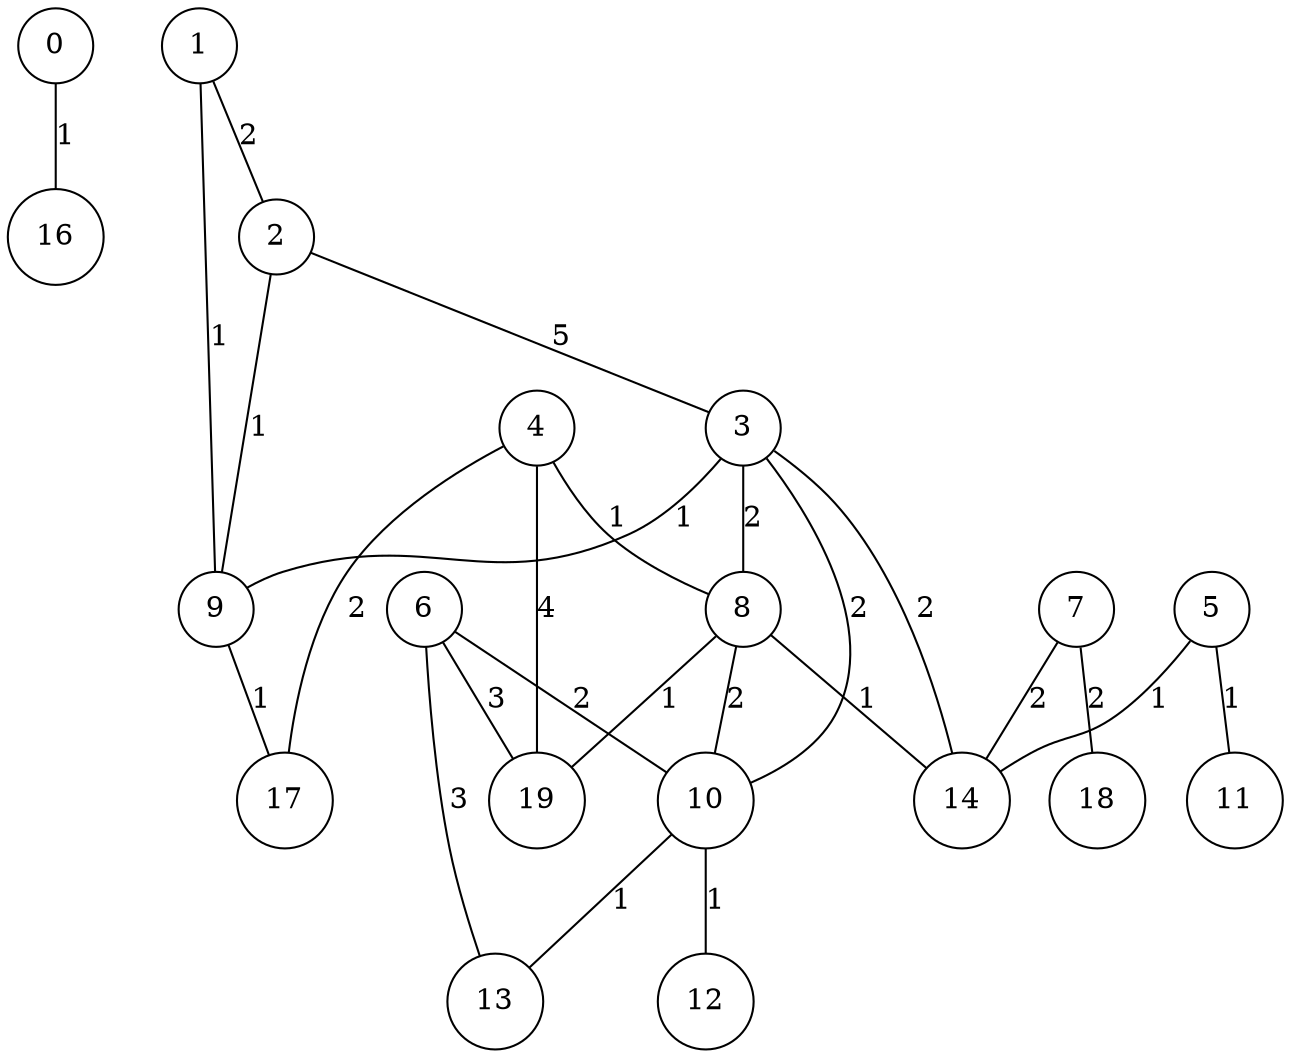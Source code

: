 graph qubit_interaction_graph {
    node [shape=circle];
    0 -- 16 [label=1];
    1 -- 9 [label=1];
    1 -- 2 [label=2];
    2 -- 9 [label=1];
    2 -- 3 [label=5];
    3 -- 10 [label=2];
    3 -- 14 [label=2];
    3 -- 8 [label=2];
    3 -- 9 [label=1];
    4 -- 8 [label=1];
    4 -- 19 [label=4];
    4 -- 17 [label=2];
    5 -- 11 [label=1];
    5 -- 14 [label=1];
    6 -- 13 [label=3];
    6 -- 19 [label=3];
    6 -- 10 [label=2];
    7 -- 18 [label=2];
    7 -- 14 [label=2];
    8 -- 14 [label=1];
    8 -- 19 [label=1];
    8 -- 10 [label=2];
    9 -- 17 [label=1];
    10 -- 13 [label=1];
    10 -- 12 [label=1];
}